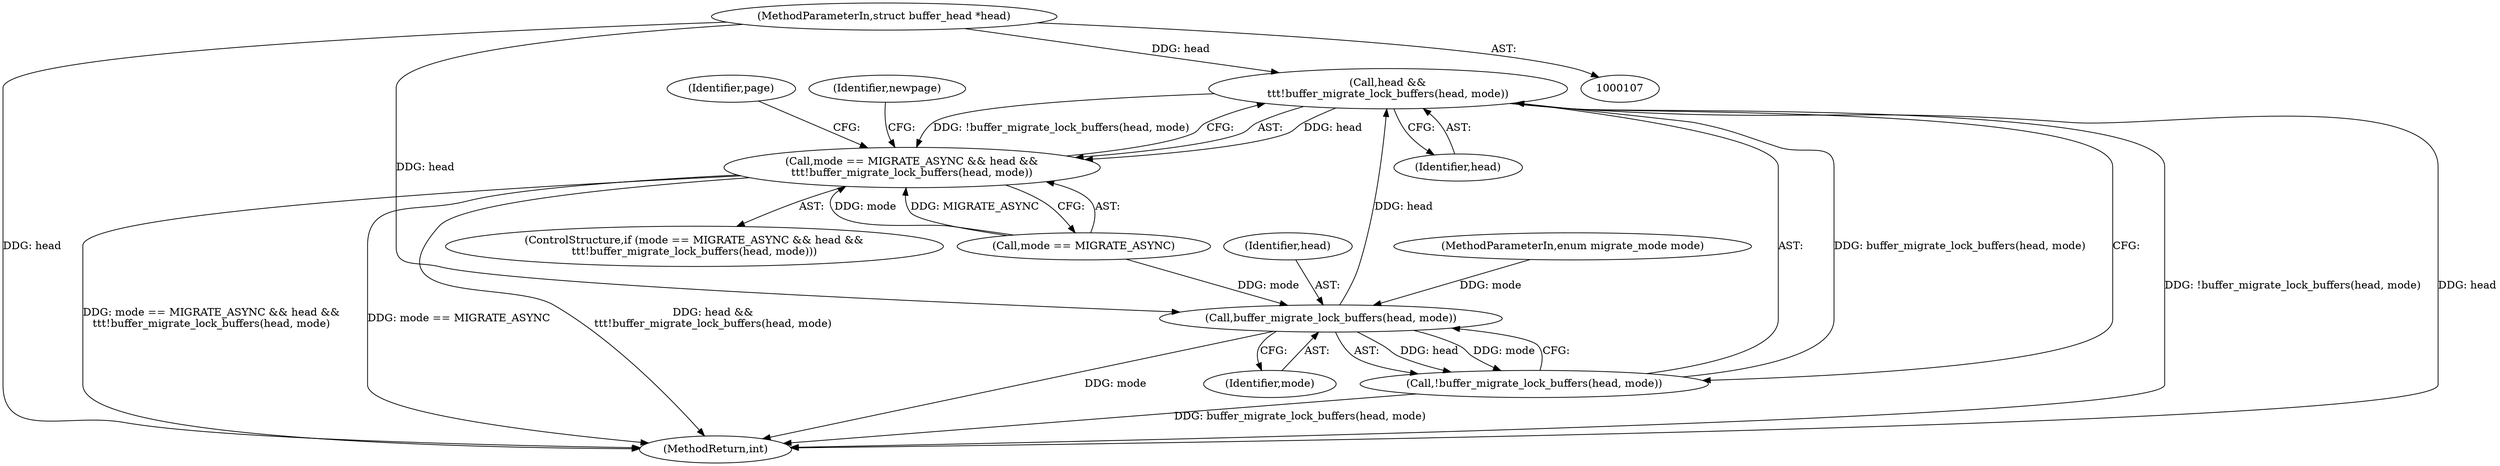 digraph "0_linux_42cb14b110a5698ccf26ce59c4441722605a3743_0@pointer" {
"1000111" [label="(MethodParameterIn,struct buffer_head *head)"];
"1000221" [label="(Call,head &&\n\t\t\t!buffer_migrate_lock_buffers(head, mode))"];
"1000217" [label="(Call,mode == MIGRATE_ASYNC && head &&\n\t\t\t!buffer_migrate_lock_buffers(head, mode))"];
"1000224" [label="(Call,buffer_migrate_lock_buffers(head, mode))"];
"1000223" [label="(Call,!buffer_migrate_lock_buffers(head, mode))"];
"1000224" [label="(Call,buffer_migrate_lock_buffers(head, mode))"];
"1000111" [label="(MethodParameterIn,struct buffer_head *head)"];
"1000229" [label="(Identifier,page)"];
"1000226" [label="(Identifier,mode)"];
"1000225" [label="(Identifier,head)"];
"1000240" [label="(Identifier,newpage)"];
"1000112" [label="(MethodParameterIn,enum migrate_mode mode)"];
"1000223" [label="(Call,!buffer_migrate_lock_buffers(head, mode))"];
"1000221" [label="(Call,head &&\n\t\t\t!buffer_migrate_lock_buffers(head, mode))"];
"1000222" [label="(Identifier,head)"];
"1000218" [label="(Call,mode == MIGRATE_ASYNC)"];
"1000216" [label="(ControlStructure,if (mode == MIGRATE_ASYNC && head &&\n\t\t\t!buffer_migrate_lock_buffers(head, mode)))"];
"1000217" [label="(Call,mode == MIGRATE_ASYNC && head &&\n\t\t\t!buffer_migrate_lock_buffers(head, mode))"];
"1000309" [label="(MethodReturn,int)"];
"1000111" -> "1000107"  [label="AST: "];
"1000111" -> "1000309"  [label="DDG: head"];
"1000111" -> "1000221"  [label="DDG: head"];
"1000111" -> "1000224"  [label="DDG: head"];
"1000221" -> "1000217"  [label="AST: "];
"1000221" -> "1000222"  [label="CFG: "];
"1000221" -> "1000223"  [label="CFG: "];
"1000222" -> "1000221"  [label="AST: "];
"1000223" -> "1000221"  [label="AST: "];
"1000217" -> "1000221"  [label="CFG: "];
"1000221" -> "1000309"  [label="DDG: !buffer_migrate_lock_buffers(head, mode)"];
"1000221" -> "1000309"  [label="DDG: head"];
"1000221" -> "1000217"  [label="DDG: head"];
"1000221" -> "1000217"  [label="DDG: !buffer_migrate_lock_buffers(head, mode)"];
"1000224" -> "1000221"  [label="DDG: head"];
"1000223" -> "1000221"  [label="DDG: buffer_migrate_lock_buffers(head, mode)"];
"1000217" -> "1000216"  [label="AST: "];
"1000217" -> "1000218"  [label="CFG: "];
"1000218" -> "1000217"  [label="AST: "];
"1000229" -> "1000217"  [label="CFG: "];
"1000240" -> "1000217"  [label="CFG: "];
"1000217" -> "1000309"  [label="DDG: head &&\n\t\t\t!buffer_migrate_lock_buffers(head, mode)"];
"1000217" -> "1000309"  [label="DDG: mode == MIGRATE_ASYNC && head &&\n\t\t\t!buffer_migrate_lock_buffers(head, mode)"];
"1000217" -> "1000309"  [label="DDG: mode == MIGRATE_ASYNC"];
"1000218" -> "1000217"  [label="DDG: mode"];
"1000218" -> "1000217"  [label="DDG: MIGRATE_ASYNC"];
"1000224" -> "1000223"  [label="AST: "];
"1000224" -> "1000226"  [label="CFG: "];
"1000225" -> "1000224"  [label="AST: "];
"1000226" -> "1000224"  [label="AST: "];
"1000223" -> "1000224"  [label="CFG: "];
"1000224" -> "1000309"  [label="DDG: mode"];
"1000224" -> "1000223"  [label="DDG: head"];
"1000224" -> "1000223"  [label="DDG: mode"];
"1000218" -> "1000224"  [label="DDG: mode"];
"1000112" -> "1000224"  [label="DDG: mode"];
"1000223" -> "1000309"  [label="DDG: buffer_migrate_lock_buffers(head, mode)"];
}
